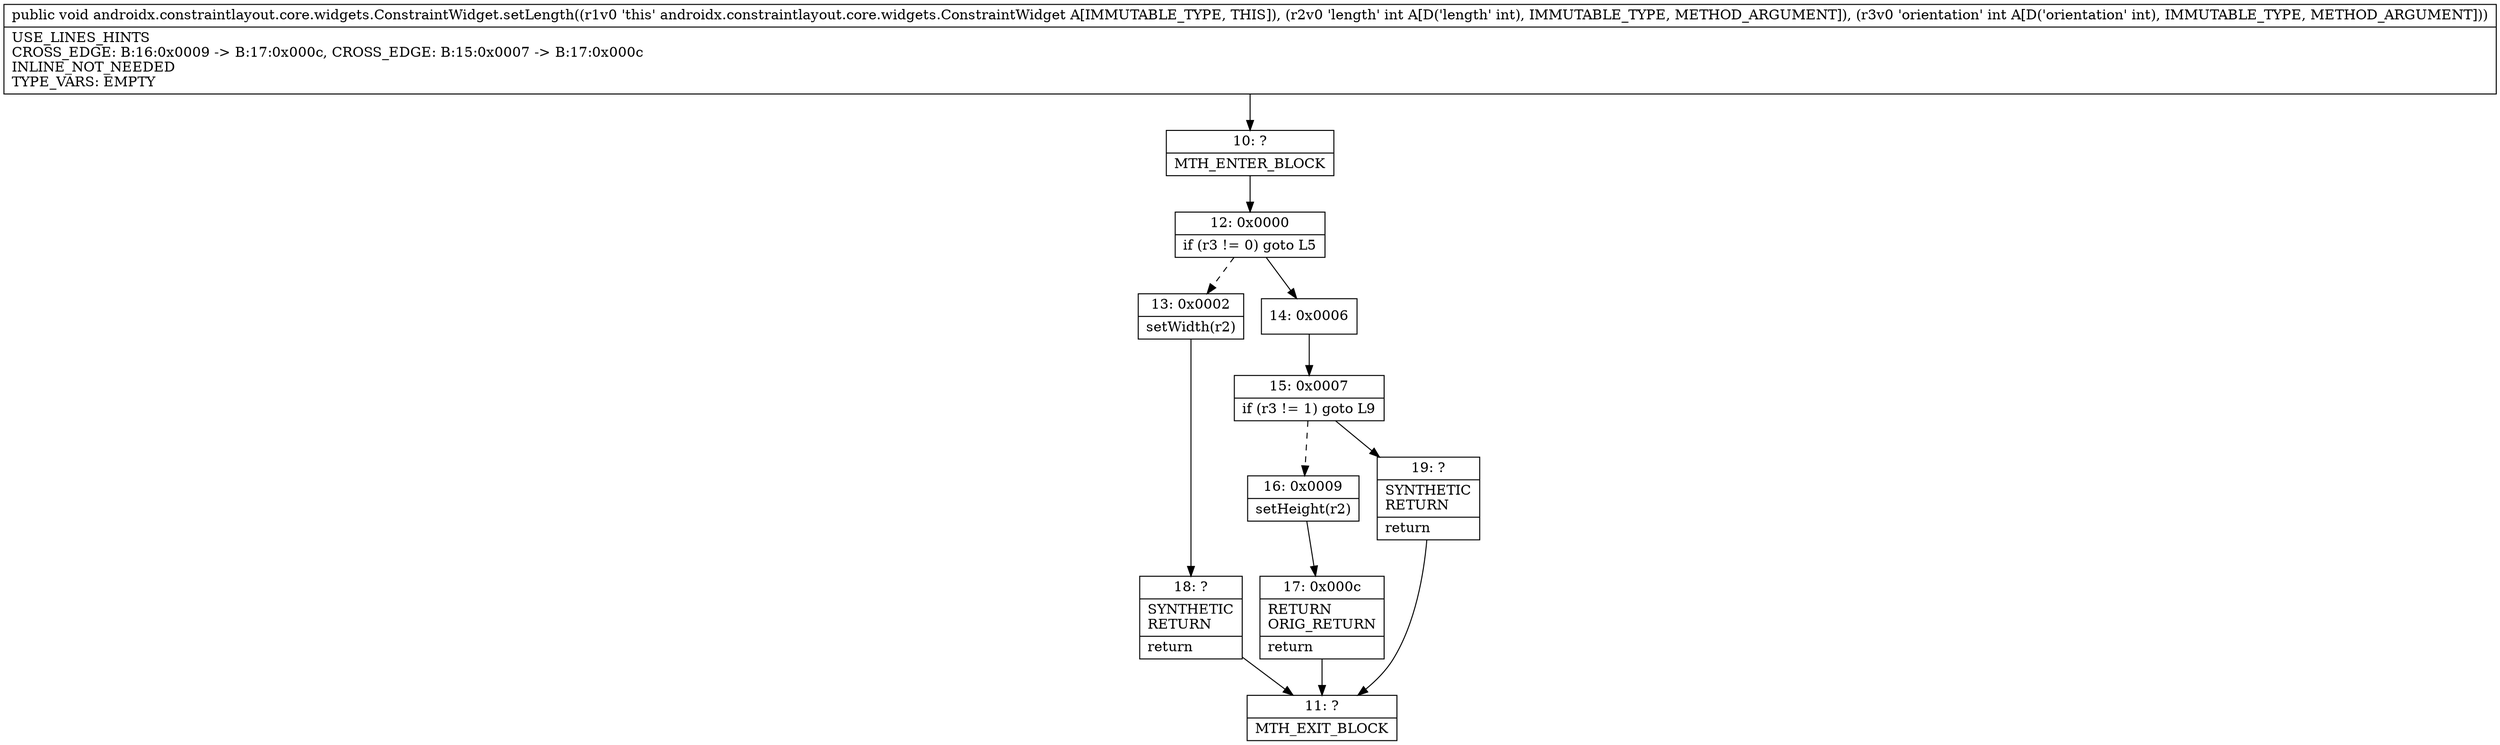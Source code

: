 digraph "CFG forandroidx.constraintlayout.core.widgets.ConstraintWidget.setLength(II)V" {
Node_10 [shape=record,label="{10\:\ ?|MTH_ENTER_BLOCK\l}"];
Node_12 [shape=record,label="{12\:\ 0x0000|if (r3 != 0) goto L5\l}"];
Node_13 [shape=record,label="{13\:\ 0x0002|setWidth(r2)\l}"];
Node_18 [shape=record,label="{18\:\ ?|SYNTHETIC\lRETURN\l|return\l}"];
Node_11 [shape=record,label="{11\:\ ?|MTH_EXIT_BLOCK\l}"];
Node_14 [shape=record,label="{14\:\ 0x0006}"];
Node_15 [shape=record,label="{15\:\ 0x0007|if (r3 != 1) goto L9\l}"];
Node_16 [shape=record,label="{16\:\ 0x0009|setHeight(r2)\l}"];
Node_17 [shape=record,label="{17\:\ 0x000c|RETURN\lORIG_RETURN\l|return\l}"];
Node_19 [shape=record,label="{19\:\ ?|SYNTHETIC\lRETURN\l|return\l}"];
MethodNode[shape=record,label="{public void androidx.constraintlayout.core.widgets.ConstraintWidget.setLength((r1v0 'this' androidx.constraintlayout.core.widgets.ConstraintWidget A[IMMUTABLE_TYPE, THIS]), (r2v0 'length' int A[D('length' int), IMMUTABLE_TYPE, METHOD_ARGUMENT]), (r3v0 'orientation' int A[D('orientation' int), IMMUTABLE_TYPE, METHOD_ARGUMENT]))  | USE_LINES_HINTS\lCROSS_EDGE: B:16:0x0009 \-\> B:17:0x000c, CROSS_EDGE: B:15:0x0007 \-\> B:17:0x000c\lINLINE_NOT_NEEDED\lTYPE_VARS: EMPTY\l}"];
MethodNode -> Node_10;Node_10 -> Node_12;
Node_12 -> Node_13[style=dashed];
Node_12 -> Node_14;
Node_13 -> Node_18;
Node_18 -> Node_11;
Node_14 -> Node_15;
Node_15 -> Node_16[style=dashed];
Node_15 -> Node_19;
Node_16 -> Node_17;
Node_17 -> Node_11;
Node_19 -> Node_11;
}


